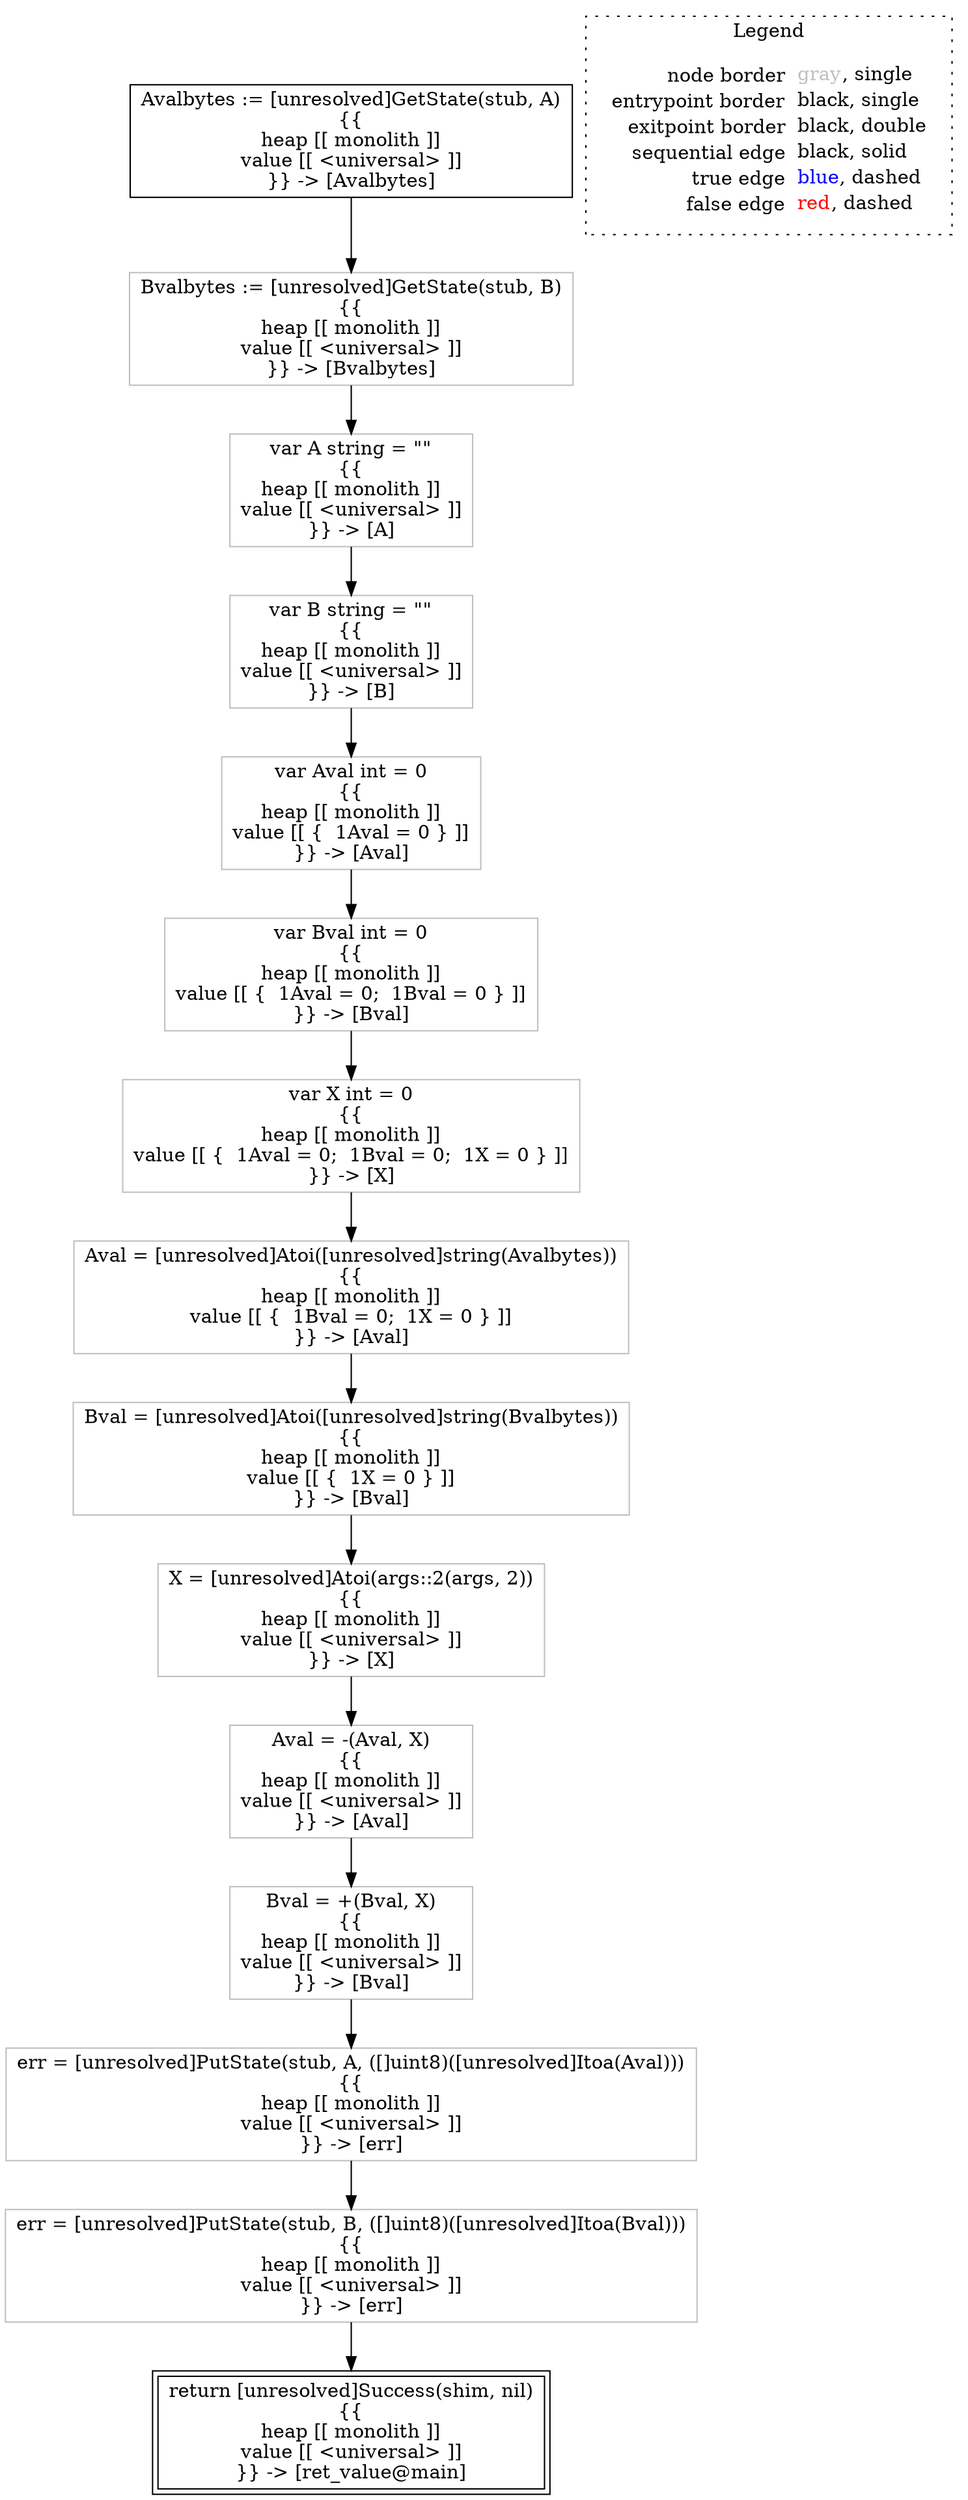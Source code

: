 digraph {
	"node0" [shape="rect",color="black",label=<Avalbytes := [unresolved]GetState(stub, A)<BR/>{{<BR/>heap [[ monolith ]]<BR/>value [[ &lt;universal&gt; ]]<BR/>}} -&gt; [Avalbytes]>];
	"node1" [shape="rect",color="gray",label=<var B string = &quot;&quot;<BR/>{{<BR/>heap [[ monolith ]]<BR/>value [[ &lt;universal&gt; ]]<BR/>}} -&gt; [B]>];
	"node2" [shape="rect",color="gray",label=<Bvalbytes := [unresolved]GetState(stub, B)<BR/>{{<BR/>heap [[ monolith ]]<BR/>value [[ &lt;universal&gt; ]]<BR/>}} -&gt; [Bvalbytes]>];
	"node3" [shape="rect",color="black",peripheries="2",label=<return [unresolved]Success(shim, nil)<BR/>{{<BR/>heap [[ monolith ]]<BR/>value [[ &lt;universal&gt; ]]<BR/>}} -&gt; [ret_value@main]>];
	"node4" [shape="rect",color="gray",label=<var A string = &quot;&quot;<BR/>{{<BR/>heap [[ monolith ]]<BR/>value [[ &lt;universal&gt; ]]<BR/>}} -&gt; [A]>];
	"node5" [shape="rect",color="gray",label=<var Aval int = 0<BR/>{{<BR/>heap [[ monolith ]]<BR/>value [[ {  1Aval = 0 } ]]<BR/>}} -&gt; [Aval]>];
	"node6" [shape="rect",color="gray",label=<Bval = +(Bval, X)<BR/>{{<BR/>heap [[ monolith ]]<BR/>value [[ &lt;universal&gt; ]]<BR/>}} -&gt; [Bval]>];
	"node7" [shape="rect",color="gray",label=<err = [unresolved]PutState(stub, A, ([]uint8)([unresolved]Itoa(Aval)))<BR/>{{<BR/>heap [[ monolith ]]<BR/>value [[ &lt;universal&gt; ]]<BR/>}} -&gt; [err]>];
	"node8" [shape="rect",color="gray",label=<X = [unresolved]Atoi(args::2(args, 2))<BR/>{{<BR/>heap [[ monolith ]]<BR/>value [[ &lt;universal&gt; ]]<BR/>}} -&gt; [X]>];
	"node9" [shape="rect",color="gray",label=<var X int = 0<BR/>{{<BR/>heap [[ monolith ]]<BR/>value [[ {  1Aval = 0;  1Bval = 0;  1X = 0 } ]]<BR/>}} -&gt; [X]>];
	"node10" [shape="rect",color="gray",label=<Aval = -(Aval, X)<BR/>{{<BR/>heap [[ monolith ]]<BR/>value [[ &lt;universal&gt; ]]<BR/>}} -&gt; [Aval]>];
	"node11" [shape="rect",color="gray",label=<Aval = [unresolved]Atoi([unresolved]string(Avalbytes))<BR/>{{<BR/>heap [[ monolith ]]<BR/>value [[ {  1Bval = 0;  1X = 0 } ]]<BR/>}} -&gt; [Aval]>];
	"node12" [shape="rect",color="gray",label=<var Bval int = 0<BR/>{{<BR/>heap [[ monolith ]]<BR/>value [[ {  1Aval = 0;  1Bval = 0 } ]]<BR/>}} -&gt; [Bval]>];
	"node13" [shape="rect",color="gray",label=<err = [unresolved]PutState(stub, B, ([]uint8)([unresolved]Itoa(Bval)))<BR/>{{<BR/>heap [[ monolith ]]<BR/>value [[ &lt;universal&gt; ]]<BR/>}} -&gt; [err]>];
	"node14" [shape="rect",color="gray",label=<Bval = [unresolved]Atoi([unresolved]string(Bvalbytes))<BR/>{{<BR/>heap [[ monolith ]]<BR/>value [[ {  1X = 0 } ]]<BR/>}} -&gt; [Bval]>];
	"node1" -> "node5" [color="black"];
	"node2" -> "node4" [color="black"];
	"node4" -> "node1" [color="black"];
	"node5" -> "node12" [color="black"];
	"node6" -> "node7" [color="black"];
	"node7" -> "node13" [color="black"];
	"node8" -> "node10" [color="black"];
	"node9" -> "node11" [color="black"];
	"node0" -> "node2" [color="black"];
	"node10" -> "node6" [color="black"];
	"node11" -> "node14" [color="black"];
	"node12" -> "node9" [color="black"];
	"node13" -> "node3" [color="black"];
	"node14" -> "node8" [color="black"];
subgraph cluster_legend {
	label="Legend";
	style=dotted;
	node [shape=plaintext];
	"legend" [label=<<table border="0" cellpadding="2" cellspacing="0" cellborder="0"><tr><td align="right">node border&nbsp;</td><td align="left"><font color="gray">gray</font>, single</td></tr><tr><td align="right">entrypoint border&nbsp;</td><td align="left"><font color="black">black</font>, single</td></tr><tr><td align="right">exitpoint border&nbsp;</td><td align="left"><font color="black">black</font>, double</td></tr><tr><td align="right">sequential edge&nbsp;</td><td align="left"><font color="black">black</font>, solid</td></tr><tr><td align="right">true edge&nbsp;</td><td align="left"><font color="blue">blue</font>, dashed</td></tr><tr><td align="right">false edge&nbsp;</td><td align="left"><font color="red">red</font>, dashed</td></tr></table>>];
}

}
